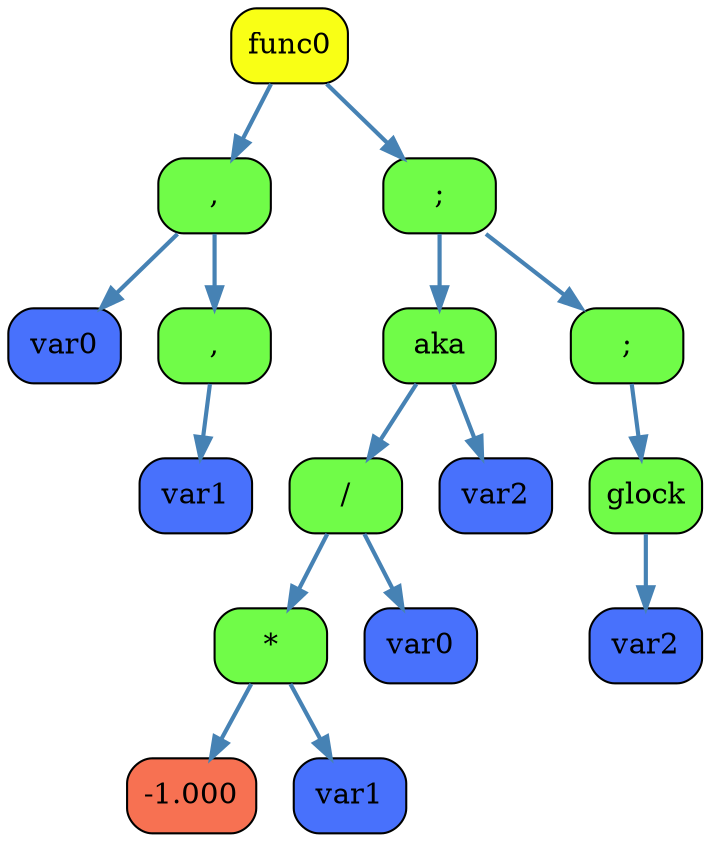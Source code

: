 digraph DotGraph
{
    Node1 [shape="box", color="black", fontcolor="black", fillcolor="#F9FF15", style="rounded, filled", weight="1", label="func0"];
    Node3 [shape="box", color="black", fontcolor="black", fillcolor="#70FC48", style="rounded, filled", weight="1", label=","];
    Node7 [shape="box", color="black", fontcolor="black", fillcolor="#4871FC", style="rounded, filled", weight="1", label="var0"];
    Node3 -> Node7 [color="#4682B4", style="bold", weight="1", label=""];
    Node8 [shape="box", color="black", fontcolor="black", fillcolor="#70FC48", style="rounded, filled", weight="1", label=","];
    Node17 [shape="box", color="black", fontcolor="black", fillcolor="#4871FC", style="rounded, filled", weight="1", label="var1"];
    Node8 -> Node17 [color="#4682B4", style="bold", weight="1", label=""];
    Node3 -> Node8 [color="#4682B4", style="bold", weight="1", label=""];
    Node1 -> Node3 [color="#4682B4", style="bold", weight="1", label=""];
    Node4 [shape="box", color="black", fontcolor="black", fillcolor="#70FC48", style="rounded, filled", weight="1", label=";"];
    Node9 [shape="box", color="black", fontcolor="black", fillcolor="#70FC48", style="rounded, filled", weight="1", label="aka"];
    Node19 [shape="box", color="black", fontcolor="black", fillcolor="#70FC48", style="rounded, filled", weight="1", label="/"];
    Node39 [shape="box", color="black", fontcolor="black", fillcolor="#70FC48", style="rounded, filled", weight="1", label="*"];
    Node79 [shape="box", color="black", fontcolor="black", fillcolor="#F77152", style="rounded, filled", weight="1", label="-1.000"];
    Node39 -> Node79 [color="#4682B4", style="bold", weight="1", label=""];
    Node80 [shape="box", color="black", fontcolor="black", fillcolor="#4871FC", style="rounded, filled", weight="1", label="var1"];
    Node39 -> Node80 [color="#4682B4", style="bold", weight="1", label=""];
    Node19 -> Node39 [color="#4682B4", style="bold", weight="1", label=""];
    Node40 [shape="box", color="black", fontcolor="black", fillcolor="#4871FC", style="rounded, filled", weight="1", label="var0"];
    Node19 -> Node40 [color="#4682B4", style="bold", weight="1", label=""];
    Node9 -> Node19 [color="#4682B4", style="bold", weight="1", label=""];
    Node20 [shape="box", color="black", fontcolor="black", fillcolor="#4871FC", style="rounded, filled", weight="1", label="var2"];
    Node9 -> Node20 [color="#4682B4", style="bold", weight="1", label=""];
    Node4 -> Node9 [color="#4682B4", style="bold", weight="1", label=""];
    Node10 [shape="box", color="black", fontcolor="black", fillcolor="#70FC48", style="rounded, filled", weight="1", label=";"];
    Node21 [shape="box", color="black", fontcolor="black", fillcolor="#70FC48", style="rounded, filled", weight="1", label="glock"];
    Node44 [shape="box", color="black", fontcolor="black", fillcolor="#4871FC", style="rounded, filled", weight="1", label="var2"];
    Node21 -> Node44 [color="#4682B4", style="bold", weight="1", label=""];
    Node10 -> Node21 [color="#4682B4", style="bold", weight="1", label=""];
    Node4 -> Node10 [color="#4682B4", style="bold", weight="1", label=""];
    Node1 -> Node4 [color="#4682B4", style="bold", weight="1", label=""];
}
